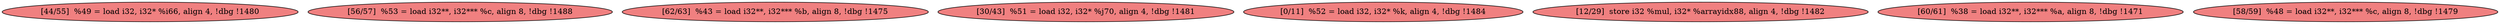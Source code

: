 
digraph G {


node2243 [fillcolor=lightcoral,label="[44/55]  %49 = load i32, i32* %i66, align 4, !dbg !1480",shape=ellipse,style=filled ]
node2242 [fillcolor=lightcoral,label="[56/57]  %53 = load i32**, i32*** %c, align 8, !dbg !1488",shape=ellipse,style=filled ]
node2237 [fillcolor=lightcoral,label="[62/63]  %43 = load i32**, i32*** %b, align 8, !dbg !1475",shape=ellipse,style=filled ]
node2236 [fillcolor=lightcoral,label="[30/43]  %51 = load i32, i32* %j70, align 4, !dbg !1481",shape=ellipse,style=filled ]
node2239 [fillcolor=lightcoral,label="[0/11]  %52 = load i32, i32* %k, align 4, !dbg !1484",shape=ellipse,style=filled ]
node2238 [fillcolor=lightcoral,label="[12/29]  store i32 %mul, i32* %arrayidx88, align 4, !dbg !1482",shape=ellipse,style=filled ]
node2240 [fillcolor=lightcoral,label="[60/61]  %38 = load i32**, i32*** %a, align 8, !dbg !1471",shape=ellipse,style=filled ]
node2241 [fillcolor=lightcoral,label="[58/59]  %48 = load i32**, i32*** %c, align 8, !dbg !1479",shape=ellipse,style=filled ]



}
